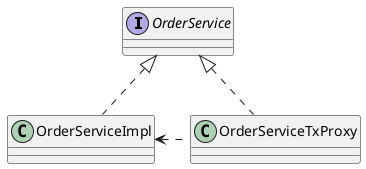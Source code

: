 @startuml
'https://plantuml.com/class-diagram


interface OrderService
class OrderServiceImpl
class OrderServiceTxProxy

OrderServiceImpl .up.|> OrderService
OrderServiceTxProxy .up.|> OrderService
OrderServiceTxProxy .left.> OrderServiceImpl


@enduml
